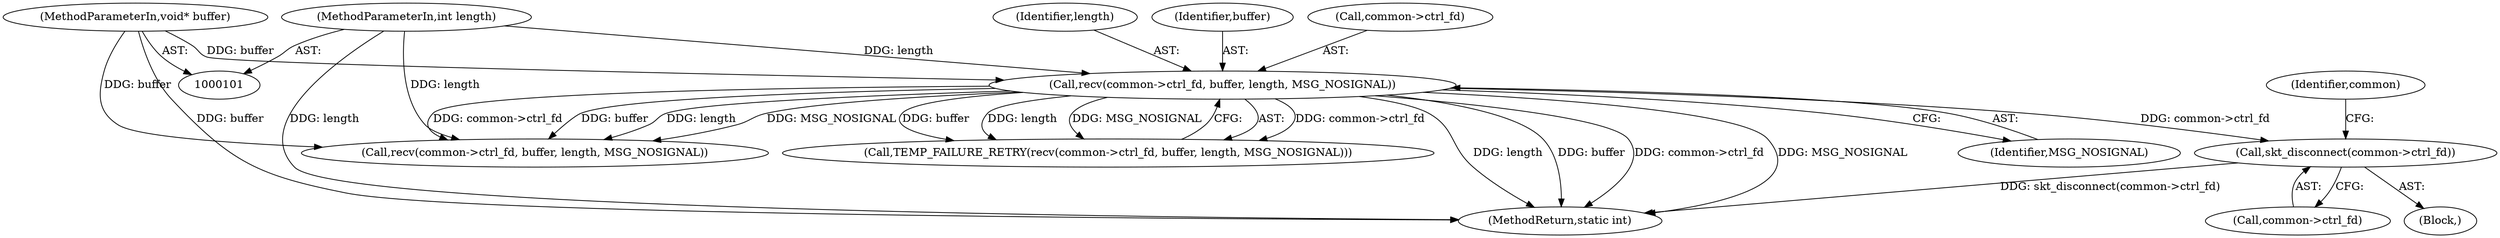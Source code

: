 digraph "0_Android_472271b153c5dc53c28beac55480a8d8434b2d5c_0@API" {
"1000164" [label="(Call,skt_disconnect(common->ctrl_fd))"];
"1000110" [label="(Call,recv(common->ctrl_fd, buffer, length, MSG_NOSIGNAL))"];
"1000103" [label="(MethodParameterIn,void* buffer)"];
"1000104" [label="(MethodParameterIn,int length)"];
"1000163" [label="(Block,)"];
"1000116" [label="(Identifier,MSG_NOSIGNAL)"];
"1000109" [label="(Call,TEMP_FAILURE_RETRY(recv(common->ctrl_fd, buffer, length, MSG_NOSIGNAL)))"];
"1000115" [label="(Identifier,length)"];
"1000164" [label="(Call,skt_disconnect(common->ctrl_fd))"];
"1000170" [label="(Identifier,common)"];
"1000114" [label="(Identifier,buffer)"];
"1000103" [label="(MethodParameterIn,void* buffer)"];
"1000111" [label="(Call,common->ctrl_fd)"];
"1000110" [label="(Call,recv(common->ctrl_fd, buffer, length, MSG_NOSIGNAL))"];
"1000104" [label="(MethodParameterIn,int length)"];
"1000134" [label="(Call,recv(common->ctrl_fd, buffer, length, MSG_NOSIGNAL))"];
"1000165" [label="(Call,common->ctrl_fd)"];
"1000178" [label="(MethodReturn,static int)"];
"1000164" -> "1000163"  [label="AST: "];
"1000164" -> "1000165"  [label="CFG: "];
"1000165" -> "1000164"  [label="AST: "];
"1000170" -> "1000164"  [label="CFG: "];
"1000164" -> "1000178"  [label="DDG: skt_disconnect(common->ctrl_fd)"];
"1000110" -> "1000164"  [label="DDG: common->ctrl_fd"];
"1000110" -> "1000109"  [label="AST: "];
"1000110" -> "1000116"  [label="CFG: "];
"1000111" -> "1000110"  [label="AST: "];
"1000114" -> "1000110"  [label="AST: "];
"1000115" -> "1000110"  [label="AST: "];
"1000116" -> "1000110"  [label="AST: "];
"1000109" -> "1000110"  [label="CFG: "];
"1000110" -> "1000178"  [label="DDG: length"];
"1000110" -> "1000178"  [label="DDG: buffer"];
"1000110" -> "1000178"  [label="DDG: common->ctrl_fd"];
"1000110" -> "1000178"  [label="DDG: MSG_NOSIGNAL"];
"1000110" -> "1000109"  [label="DDG: common->ctrl_fd"];
"1000110" -> "1000109"  [label="DDG: buffer"];
"1000110" -> "1000109"  [label="DDG: length"];
"1000110" -> "1000109"  [label="DDG: MSG_NOSIGNAL"];
"1000103" -> "1000110"  [label="DDG: buffer"];
"1000104" -> "1000110"  [label="DDG: length"];
"1000110" -> "1000134"  [label="DDG: common->ctrl_fd"];
"1000110" -> "1000134"  [label="DDG: buffer"];
"1000110" -> "1000134"  [label="DDG: length"];
"1000110" -> "1000134"  [label="DDG: MSG_NOSIGNAL"];
"1000103" -> "1000101"  [label="AST: "];
"1000103" -> "1000178"  [label="DDG: buffer"];
"1000103" -> "1000134"  [label="DDG: buffer"];
"1000104" -> "1000101"  [label="AST: "];
"1000104" -> "1000178"  [label="DDG: length"];
"1000104" -> "1000134"  [label="DDG: length"];
}
